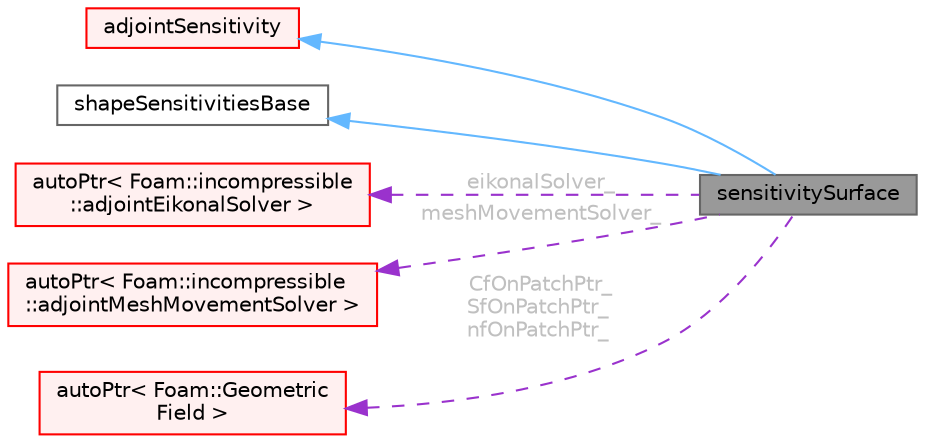 digraph "sensitivitySurface"
{
 // LATEX_PDF_SIZE
  bgcolor="transparent";
  edge [fontname=Helvetica,fontsize=10,labelfontname=Helvetica,labelfontsize=10];
  node [fontname=Helvetica,fontsize=10,shape=box,height=0.2,width=0.4];
  rankdir="LR";
  Node1 [id="Node000001",label="sensitivitySurface",height=0.2,width=0.4,color="gray40", fillcolor="grey60", style="filled", fontcolor="black",tooltip="Calculation of adjoint based sensitivities at wall faces."];
  Node2 -> Node1 [id="edge1_Node000001_Node000002",dir="back",color="steelblue1",style="solid",tooltip=" "];
  Node2 [id="Node000002",label="adjointSensitivity",height=0.2,width=0.4,color="red", fillcolor="#FFF0F0", style="filled",URL="$classFoam_1_1incompressible_1_1adjointSensitivity.html",tooltip="Abstract base class for adjoint-based sensitivities in incompressible flows."];
  Node84 -> Node1 [id="edge2_Node000001_Node000084",dir="back",color="steelblue1",style="solid",tooltip=" "];
  Node84 [id="Node000084",label="shapeSensitivitiesBase",height=0.2,width=0.4,color="gray40", fillcolor="white", style="filled",URL="$classFoam_1_1incompressible_1_1shapeSensitivitiesBase.html",tooltip="Base class supporting shape sensitivity derivatives for incompressible flows."];
  Node85 -> Node1 [id="edge3_Node000001_Node000085",dir="back",color="darkorchid3",style="dashed",tooltip=" ",label=" eikonalSolver_",fontcolor="grey" ];
  Node85 [id="Node000085",label="autoPtr\< Foam::incompressible\l::adjointEikonalSolver \>",height=0.2,width=0.4,color="red", fillcolor="#FFF0F0", style="filled",URL="$classFoam_1_1autoPtr.html",tooltip=" "];
  Node86 -> Node1 [id="edge4_Node000001_Node000086",dir="back",color="darkorchid3",style="dashed",tooltip=" ",label=" meshMovementSolver_",fontcolor="grey" ];
  Node86 [id="Node000086",label="autoPtr\< Foam::incompressible\l::adjointMeshMovementSolver \>",height=0.2,width=0.4,color="red", fillcolor="#FFF0F0", style="filled",URL="$classFoam_1_1autoPtr.html",tooltip=" "];
  Node56 -> Node1 [id="edge5_Node000001_Node000056",dir="back",color="darkorchid3",style="dashed",tooltip=" ",label=" CfOnPatchPtr_\nSfOnPatchPtr_\nnfOnPatchPtr_",fontcolor="grey" ];
  Node56 [id="Node000056",label="autoPtr\< Foam::Geometric\lField \>",height=0.2,width=0.4,color="red", fillcolor="#FFF0F0", style="filled",URL="$classFoam_1_1autoPtr.html",tooltip=" "];
}
